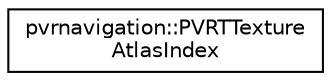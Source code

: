 digraph "Graphical Class Hierarchy"
{
  edge [fontname="Helvetica",fontsize="10",labelfontname="Helvetica",labelfontsize="10"];
  node [fontname="Helvetica",fontsize="10",shape=record];
  rankdir="LR";
  Node1 [label="pvrnavigation::PVRTTexture\lAtlasIndex",height=0.2,width=0.4,color="black", fillcolor="white", style="filled",URL="$structpvrnavigation_1_1_p_v_r_t_texture_atlas_index.html"];
}
